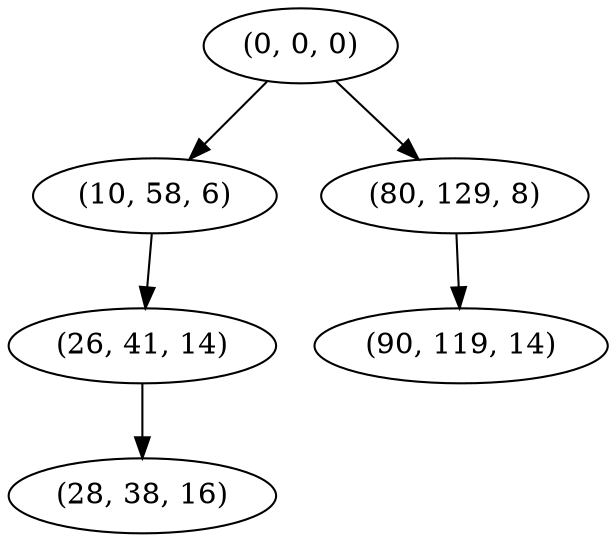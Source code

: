 digraph tree {
    "(0, 0, 0)";
    "(10, 58, 6)";
    "(26, 41, 14)";
    "(28, 38, 16)";
    "(80, 129, 8)";
    "(90, 119, 14)";
    "(0, 0, 0)" -> "(10, 58, 6)";
    "(0, 0, 0)" -> "(80, 129, 8)";
    "(10, 58, 6)" -> "(26, 41, 14)";
    "(26, 41, 14)" -> "(28, 38, 16)";
    "(80, 129, 8)" -> "(90, 119, 14)";
}
